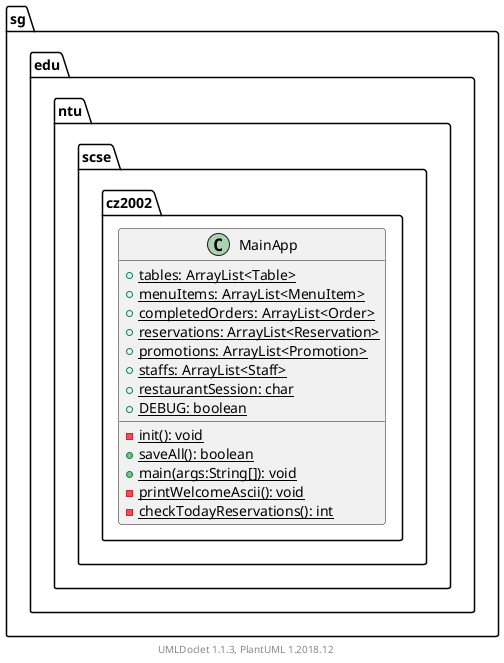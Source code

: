 @startuml

    namespace sg.edu.ntu.scse.cz2002 {

        class MainApp [[../sg/edu/ntu/scse/cz2002/MainApp.html]] {
            {static} +tables: ArrayList<Table>
            {static} +menuItems: ArrayList<MenuItem>
            {static} +completedOrders: ArrayList<Order>
            {static} +reservations: ArrayList<Reservation>
            {static} +promotions: ArrayList<Promotion>
            {static} +staffs: ArrayList<Staff>
            {static} +restaurantSession: char
            {static} +DEBUG: boolean
            {static} -init(): void
            {static} +saveAll(): boolean
            {static} +main(args:String[]): void
            {static} -printWelcomeAscii(): void
            {static} -checkTodayReservations(): int
        }

    }


    center footer UMLDoclet 1.1.3, PlantUML 1.2018.12
@enduml
